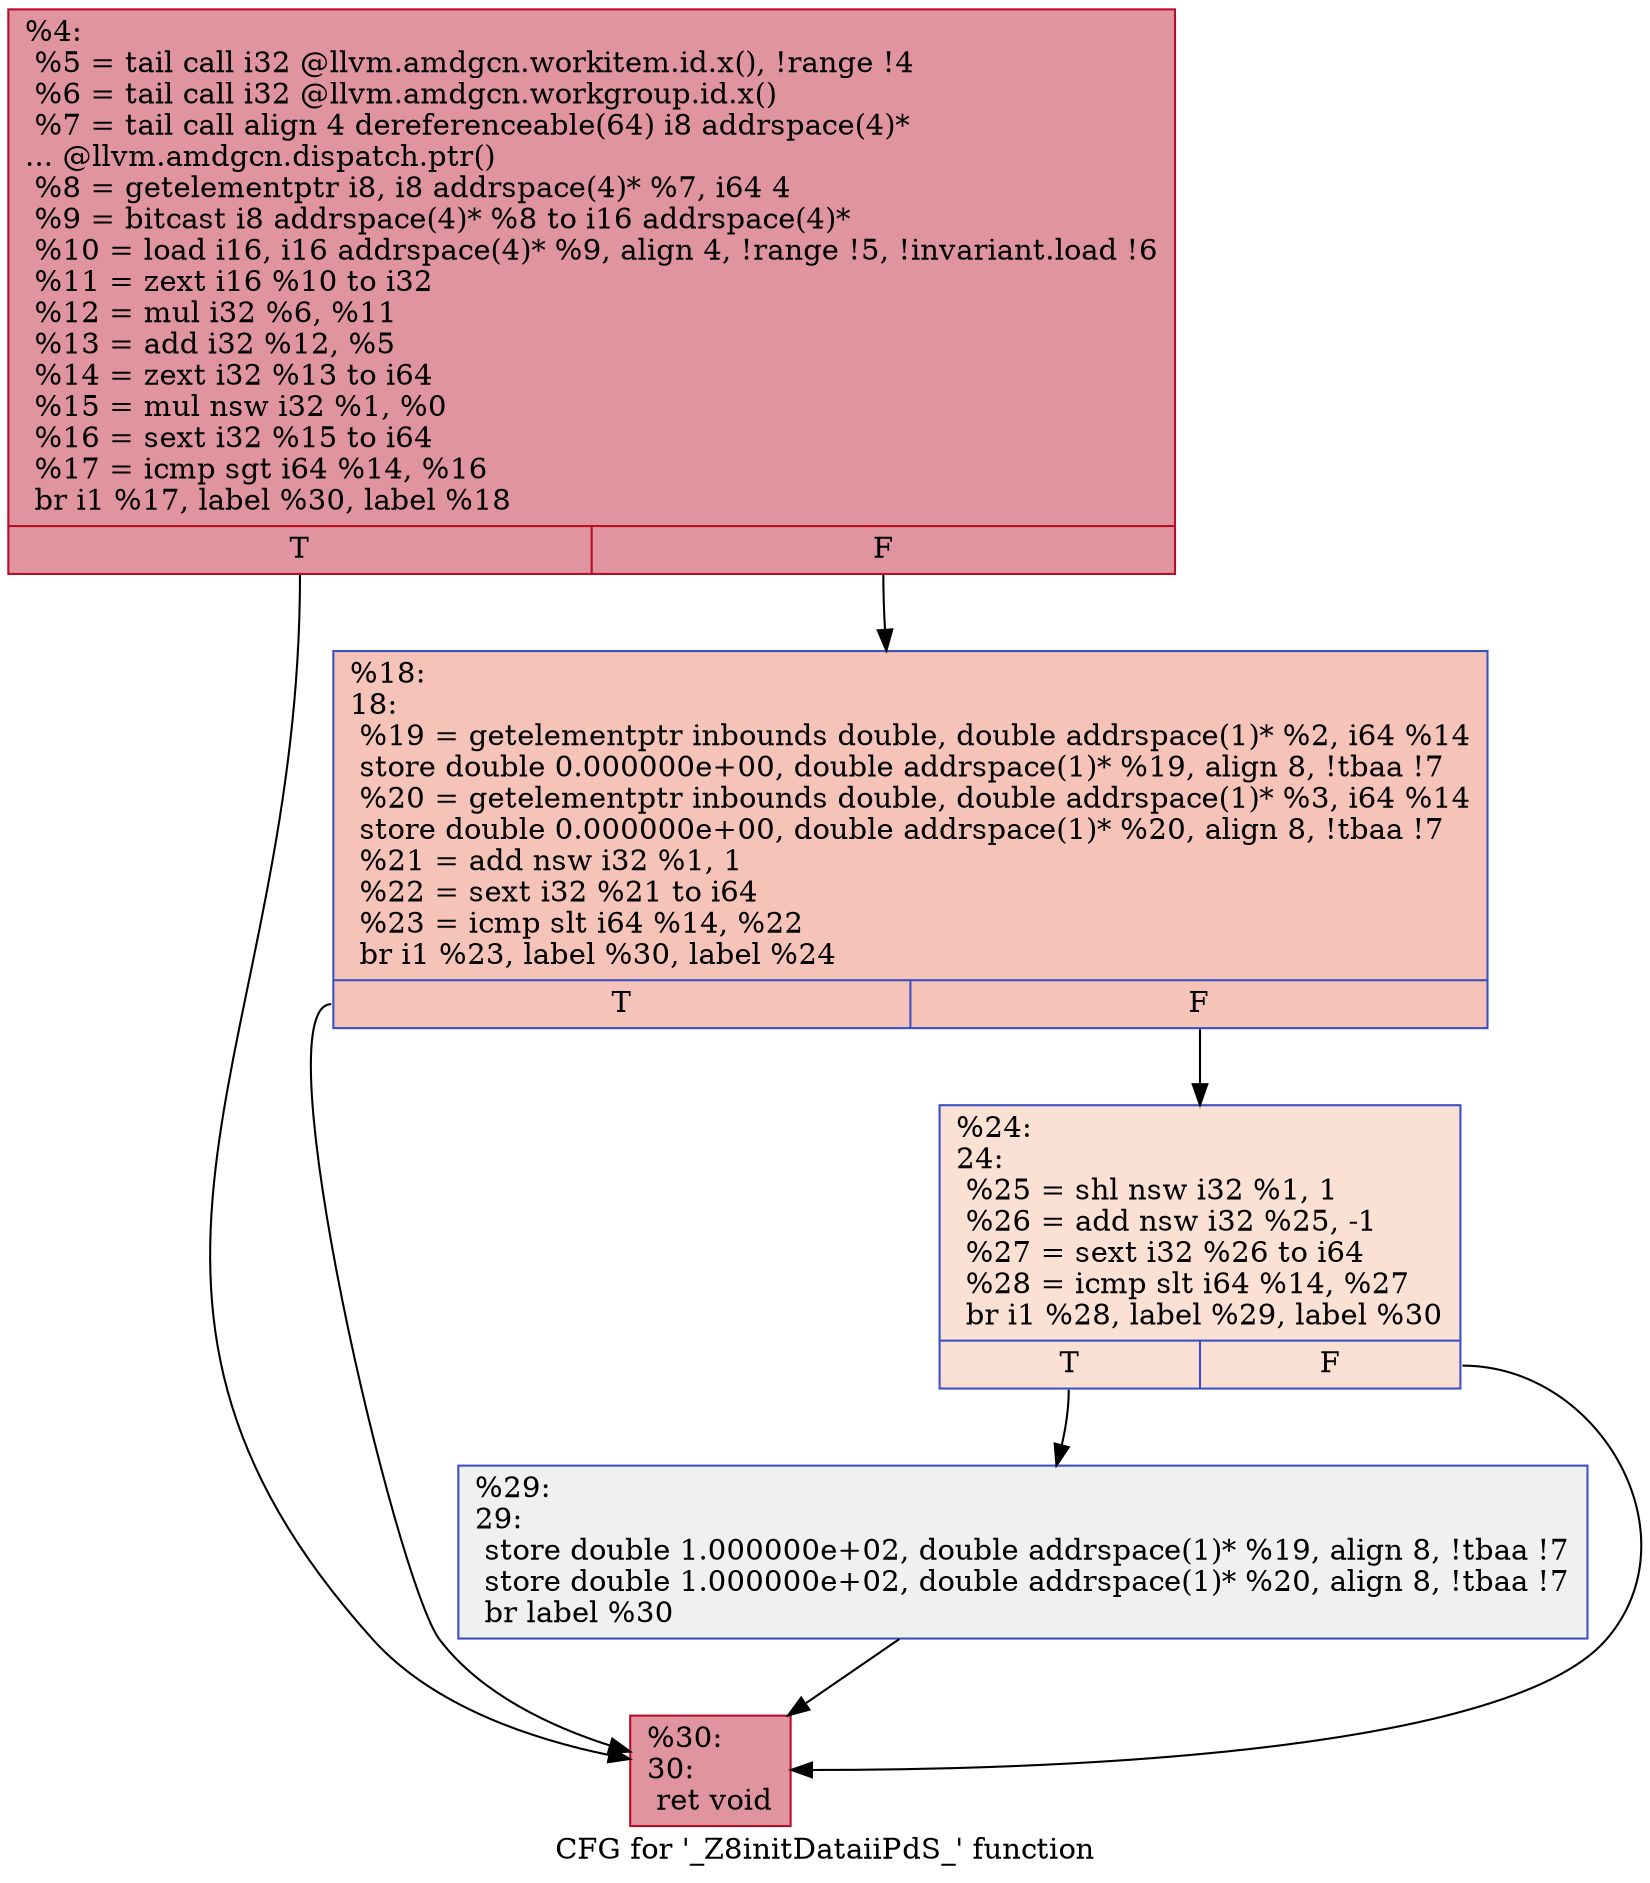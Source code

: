 digraph "CFG for '_Z8initDataiiPdS_' function" {
	label="CFG for '_Z8initDataiiPdS_' function";

	Node0x48a7280 [shape=record,color="#b70d28ff", style=filled, fillcolor="#b70d2870",label="{%4:\l  %5 = tail call i32 @llvm.amdgcn.workitem.id.x(), !range !4\l  %6 = tail call i32 @llvm.amdgcn.workgroup.id.x()\l  %7 = tail call align 4 dereferenceable(64) i8 addrspace(4)*\l... @llvm.amdgcn.dispatch.ptr()\l  %8 = getelementptr i8, i8 addrspace(4)* %7, i64 4\l  %9 = bitcast i8 addrspace(4)* %8 to i16 addrspace(4)*\l  %10 = load i16, i16 addrspace(4)* %9, align 4, !range !5, !invariant.load !6\l  %11 = zext i16 %10 to i32\l  %12 = mul i32 %6, %11\l  %13 = add i32 %12, %5\l  %14 = zext i32 %13 to i64\l  %15 = mul nsw i32 %1, %0\l  %16 = sext i32 %15 to i64\l  %17 = icmp sgt i64 %14, %16\l  br i1 %17, label %30, label %18\l|{<s0>T|<s1>F}}"];
	Node0x48a7280:s0 -> Node0x48a72d0;
	Node0x48a7280:s1 -> Node0x48a93d0;
	Node0x48a93d0 [shape=record,color="#3d50c3ff", style=filled, fillcolor="#e8765c70",label="{%18:\l18:                                               \l  %19 = getelementptr inbounds double, double addrspace(1)* %2, i64 %14\l  store double 0.000000e+00, double addrspace(1)* %19, align 8, !tbaa !7\l  %20 = getelementptr inbounds double, double addrspace(1)* %3, i64 %14\l  store double 0.000000e+00, double addrspace(1)* %20, align 8, !tbaa !7\l  %21 = add nsw i32 %1, 1\l  %22 = sext i32 %21 to i64\l  %23 = icmp slt i64 %14, %22\l  br i1 %23, label %30, label %24\l|{<s0>T|<s1>F}}"];
	Node0x48a93d0:s0 -> Node0x48a72d0;
	Node0x48a93d0:s1 -> Node0x48aaa60;
	Node0x48aaa60 [shape=record,color="#3d50c3ff", style=filled, fillcolor="#f7b99e70",label="{%24:\l24:                                               \l  %25 = shl nsw i32 %1, 1\l  %26 = add nsw i32 %25, -1\l  %27 = sext i32 %26 to i64\l  %28 = icmp slt i64 %14, %27\l  br i1 %28, label %29, label %30\l|{<s0>T|<s1>F}}"];
	Node0x48aaa60:s0 -> Node0x48aadf0;
	Node0x48aaa60:s1 -> Node0x48a72d0;
	Node0x48aadf0 [shape=record,color="#3d50c3ff", style=filled, fillcolor="#dedcdb70",label="{%29:\l29:                                               \l  store double 1.000000e+02, double addrspace(1)* %19, align 8, !tbaa !7\l  store double 1.000000e+02, double addrspace(1)* %20, align 8, !tbaa !7\l  br label %30\l}"];
	Node0x48aadf0 -> Node0x48a72d0;
	Node0x48a72d0 [shape=record,color="#b70d28ff", style=filled, fillcolor="#b70d2870",label="{%30:\l30:                                               \l  ret void\l}"];
}
